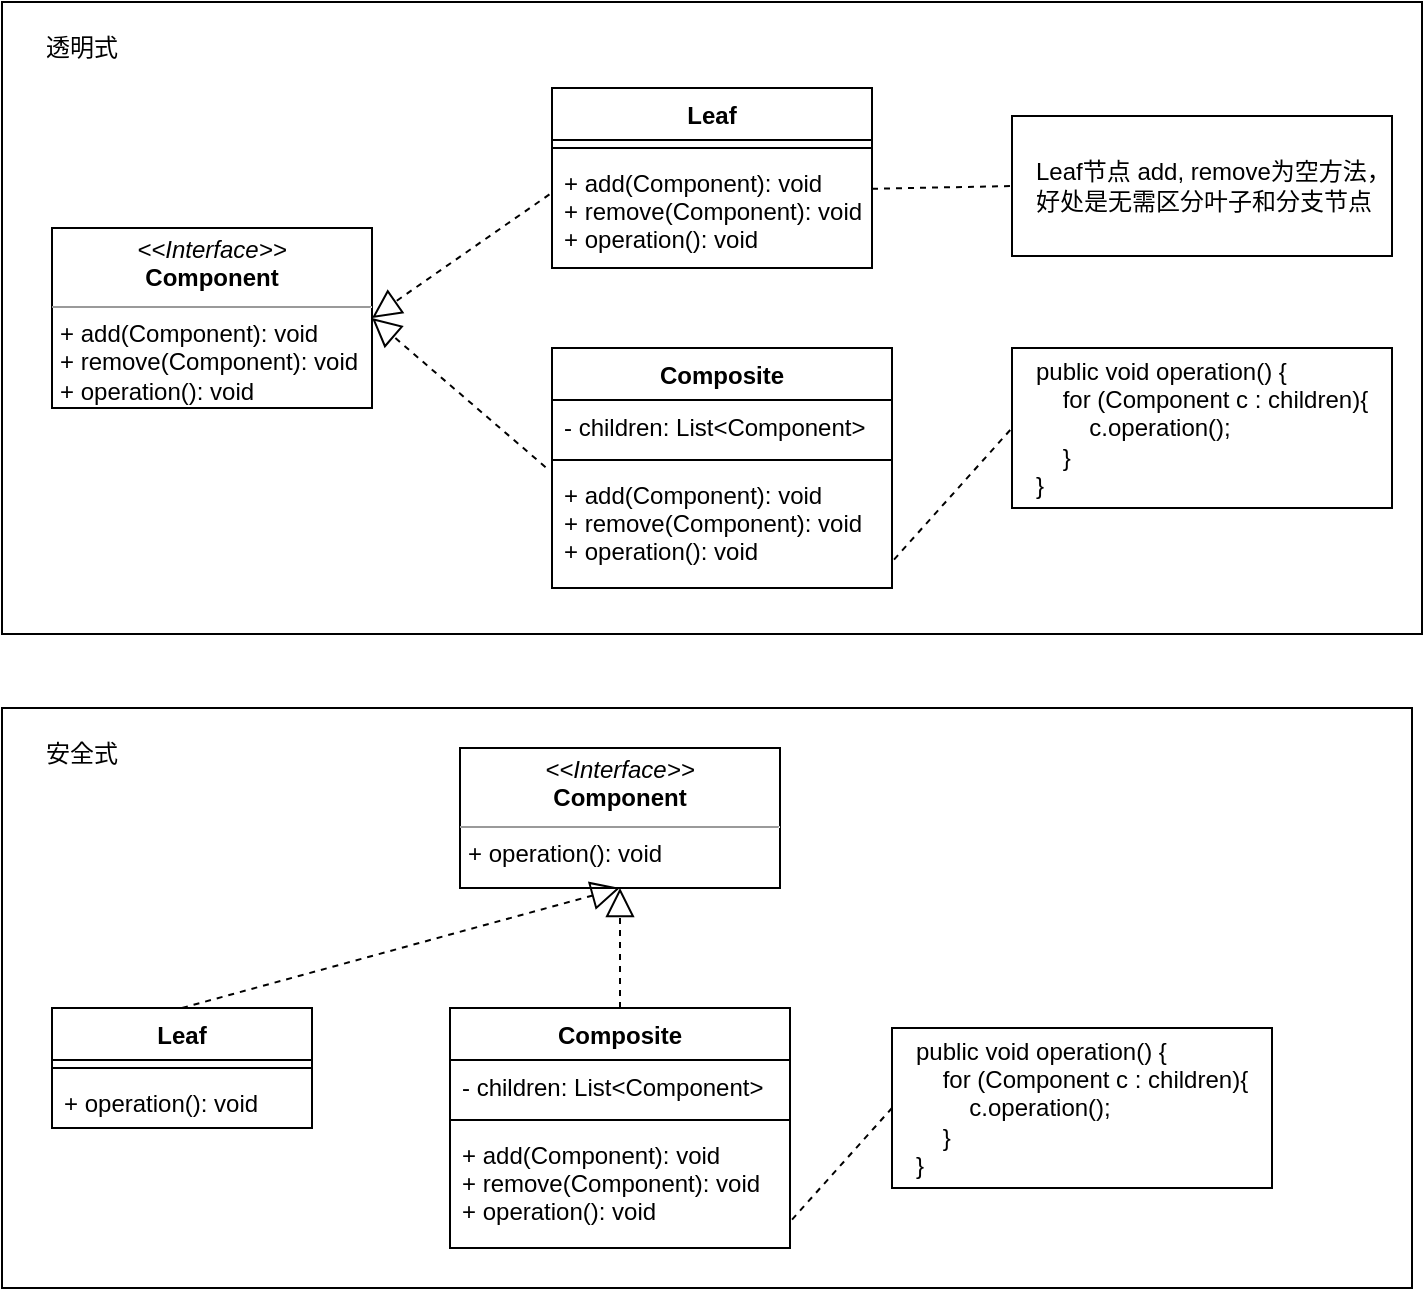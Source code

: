 <mxfile version="13.9.9" type="device"><diagram id="C5RBs43oDa-KdzZeNtuy" name="Page-1"><mxGraphModel dx="1024" dy="1761" grid="1" gridSize="10" guides="1" tooltips="1" connect="1" arrows="1" fold="1" page="1" pageScale="1" pageWidth="827" pageHeight="1169" math="0" shadow="0"><root><mxCell id="WIyWlLk6GJQsqaUBKTNV-0"/><mxCell id="WIyWlLk6GJQsqaUBKTNV-1" parent="WIyWlLk6GJQsqaUBKTNV-0"/><mxCell id="WFLZkF6Ejsznh3bJnxM_-30" value="" style="rounded=0;whiteSpace=wrap;html=1;" vertex="1" parent="WIyWlLk6GJQsqaUBKTNV-1"><mxGeometry x="105" y="150" width="705" height="290" as="geometry"/></mxCell><mxCell id="WFLZkF6Ejsznh3bJnxM_-31" value="安全式" style="text;html=1;strokeColor=none;fillColor=none;align=center;verticalAlign=middle;whiteSpace=wrap;rounded=0;" vertex="1" parent="WIyWlLk6GJQsqaUBKTNV-1"><mxGeometry x="120" y="163" width="50" height="20" as="geometry"/></mxCell><mxCell id="WFLZkF6Ejsznh3bJnxM_-28" value="" style="rounded=0;whiteSpace=wrap;html=1;" vertex="1" parent="WIyWlLk6GJQsqaUBKTNV-1"><mxGeometry x="105" y="-203" width="710" height="316" as="geometry"/></mxCell><mxCell id="WFLZkF6Ejsznh3bJnxM_-0" value="&lt;p style=&quot;margin: 0px ; margin-top: 4px ; text-align: center&quot;&gt;&lt;i&gt;&amp;lt;&amp;lt;Interface&amp;gt;&amp;gt;&lt;/i&gt;&lt;br&gt;&lt;b&gt;Component&lt;/b&gt;&lt;/p&gt;&lt;hr size=&quot;1&quot;&gt;&lt;p style=&quot;margin: 0px ; margin-left: 4px&quot;&gt;&lt;/p&gt;&lt;p style=&quot;margin: 0px ; margin-left: 4px&quot;&gt;+ operation(): void&lt;br&gt;&lt;/p&gt;" style="verticalAlign=top;align=left;overflow=fill;fontSize=12;fontFamily=Helvetica;html=1;" vertex="1" parent="WIyWlLk6GJQsqaUBKTNV-1"><mxGeometry x="334" y="170" width="160" height="70" as="geometry"/></mxCell><mxCell id="WFLZkF6Ejsznh3bJnxM_-1" value="Composite" style="swimlane;fontStyle=1;align=center;verticalAlign=top;childLayout=stackLayout;horizontal=1;startSize=26;horizontalStack=0;resizeParent=1;resizeParentMax=0;resizeLast=0;collapsible=1;marginBottom=0;" vertex="1" parent="WIyWlLk6GJQsqaUBKTNV-1"><mxGeometry x="329" y="300" width="170" height="120" as="geometry"/></mxCell><mxCell id="WFLZkF6Ejsznh3bJnxM_-2" value="- children: List&lt;Component&gt;" style="text;strokeColor=none;fillColor=none;align=left;verticalAlign=top;spacingLeft=4;spacingRight=4;overflow=hidden;rotatable=0;points=[[0,0.5],[1,0.5]];portConstraint=eastwest;" vertex="1" parent="WFLZkF6Ejsznh3bJnxM_-1"><mxGeometry y="26" width="170" height="26" as="geometry"/></mxCell><mxCell id="WFLZkF6Ejsznh3bJnxM_-3" value="" style="line;strokeWidth=1;fillColor=none;align=left;verticalAlign=middle;spacingTop=-1;spacingLeft=3;spacingRight=3;rotatable=0;labelPosition=right;points=[];portConstraint=eastwest;" vertex="1" parent="WFLZkF6Ejsznh3bJnxM_-1"><mxGeometry y="52" width="170" height="8" as="geometry"/></mxCell><mxCell id="WFLZkF6Ejsznh3bJnxM_-4" value="+ add(Component): void&#10;+ remove(Component): void&#10;+ operation(): void" style="text;strokeColor=none;fillColor=none;align=left;verticalAlign=top;spacingLeft=4;spacingRight=4;overflow=hidden;rotatable=0;points=[[0,0.5],[1,0.5]];portConstraint=eastwest;" vertex="1" parent="WFLZkF6Ejsznh3bJnxM_-1"><mxGeometry y="60" width="170" height="60" as="geometry"/></mxCell><mxCell id="WFLZkF6Ejsznh3bJnxM_-5" value="Leaf" style="swimlane;fontStyle=1;align=center;verticalAlign=top;childLayout=stackLayout;horizontal=1;startSize=26;horizontalStack=0;resizeParent=1;resizeParentMax=0;resizeLast=0;collapsible=1;marginBottom=0;" vertex="1" parent="WIyWlLk6GJQsqaUBKTNV-1"><mxGeometry x="130" y="300" width="130" height="60" as="geometry"/></mxCell><mxCell id="WFLZkF6Ejsznh3bJnxM_-7" value="" style="line;strokeWidth=1;fillColor=none;align=left;verticalAlign=middle;spacingTop=-1;spacingLeft=3;spacingRight=3;rotatable=0;labelPosition=right;points=[];portConstraint=eastwest;" vertex="1" parent="WFLZkF6Ejsznh3bJnxM_-5"><mxGeometry y="26" width="130" height="8" as="geometry"/></mxCell><mxCell id="WFLZkF6Ejsznh3bJnxM_-8" value="+ operation(): void" style="text;strokeColor=none;fillColor=none;align=left;verticalAlign=top;spacingLeft=4;spacingRight=4;overflow=hidden;rotatable=0;points=[[0,0.5],[1,0.5]];portConstraint=eastwest;" vertex="1" parent="WFLZkF6Ejsznh3bJnxM_-5"><mxGeometry y="34" width="130" height="26" as="geometry"/></mxCell><mxCell id="WFLZkF6Ejsznh3bJnxM_-9" value="" style="endArrow=block;dashed=1;endFill=0;endSize=12;html=1;exitX=0.5;exitY=0;exitDx=0;exitDy=0;entryX=0.5;entryY=1;entryDx=0;entryDy=0;" edge="1" parent="WIyWlLk6GJQsqaUBKTNV-1" source="WFLZkF6Ejsznh3bJnxM_-5" target="WFLZkF6Ejsznh3bJnxM_-0"><mxGeometry width="160" relative="1" as="geometry"><mxPoint x="370" y="390" as="sourcePoint"/><mxPoint x="370" y="240" as="targetPoint"/></mxGeometry></mxCell><mxCell id="WFLZkF6Ejsznh3bJnxM_-10" value="" style="endArrow=block;dashed=1;endFill=0;endSize=12;html=1;entryX=0.5;entryY=1;entryDx=0;entryDy=0;exitX=0.5;exitY=0;exitDx=0;exitDy=0;" edge="1" parent="WIyWlLk6GJQsqaUBKTNV-1" source="WFLZkF6Ejsznh3bJnxM_-1" target="WFLZkF6Ejsznh3bJnxM_-0"><mxGeometry width="160" relative="1" as="geometry"><mxPoint x="370" y="390" as="sourcePoint"/><mxPoint x="530" y="390" as="targetPoint"/></mxGeometry></mxCell><mxCell id="WFLZkF6Ejsznh3bJnxM_-11" value="&lt;div&gt;public void operation() {&lt;/div&gt;&lt;div&gt;&amp;nbsp; &amp;nbsp; for (Component c : children){&lt;/div&gt;&lt;div&gt;&amp;nbsp; &amp;nbsp; &amp;nbsp; &amp;nbsp; c.operation();&lt;/div&gt;&lt;div&gt;&amp;nbsp; &amp;nbsp; }&lt;/div&gt;&lt;div&gt;}&lt;/div&gt;" style="rounded=0;whiteSpace=wrap;html=1;align=left;spacingLeft=10;" vertex="1" parent="WIyWlLk6GJQsqaUBKTNV-1"><mxGeometry x="550" y="310" width="190" height="80" as="geometry"/></mxCell><mxCell id="WFLZkF6Ejsznh3bJnxM_-12" value="" style="endArrow=none;dashed=1;html=1;entryX=0;entryY=0.5;entryDx=0;entryDy=0;exitX=1.006;exitY=0.763;exitDx=0;exitDy=0;exitPerimeter=0;" edge="1" parent="WIyWlLk6GJQsqaUBKTNV-1" source="WFLZkF6Ejsznh3bJnxM_-4" target="WFLZkF6Ejsznh3bJnxM_-11"><mxGeometry width="50" height="50" relative="1" as="geometry"><mxPoint x="430" y="430" as="sourcePoint"/><mxPoint x="480" y="380" as="targetPoint"/></mxGeometry></mxCell><mxCell id="WFLZkF6Ejsznh3bJnxM_-13" value="&lt;p style=&quot;margin: 0px ; margin-top: 4px ; text-align: center&quot;&gt;&lt;i&gt;&amp;lt;&amp;lt;Interface&amp;gt;&amp;gt;&lt;/i&gt;&lt;br&gt;&lt;b&gt;Component&lt;/b&gt;&lt;/p&gt;&lt;hr size=&quot;1&quot;&gt;&lt;p style=&quot;margin: 0px ; margin-left: 4px&quot;&gt;&lt;/p&gt;&lt;p style=&quot;margin: 0px ; margin-left: 4px&quot;&gt;+ add(Component): void&lt;br style=&quot;padding: 0px ; margin: 0px&quot;&gt;+ remove(Component): void&lt;br style=&quot;padding: 0px ; margin: 0px&quot;&gt;+ operation(): void&lt;br&gt;&lt;/p&gt;" style="verticalAlign=top;align=left;overflow=fill;fontSize=12;fontFamily=Helvetica;html=1;" vertex="1" parent="WIyWlLk6GJQsqaUBKTNV-1"><mxGeometry x="130" y="-90" width="160" height="90" as="geometry"/></mxCell><mxCell id="WFLZkF6Ejsznh3bJnxM_-14" value="Composite" style="swimlane;fontStyle=1;align=center;verticalAlign=top;childLayout=stackLayout;horizontal=1;startSize=26;horizontalStack=0;resizeParent=1;resizeParentMax=0;resizeLast=0;collapsible=1;marginBottom=0;" vertex="1" parent="WIyWlLk6GJQsqaUBKTNV-1"><mxGeometry x="380" y="-30" width="170" height="120" as="geometry"/></mxCell><mxCell id="WFLZkF6Ejsznh3bJnxM_-15" value="- children: List&lt;Component&gt;" style="text;strokeColor=none;fillColor=none;align=left;verticalAlign=top;spacingLeft=4;spacingRight=4;overflow=hidden;rotatable=0;points=[[0,0.5],[1,0.5]];portConstraint=eastwest;" vertex="1" parent="WFLZkF6Ejsznh3bJnxM_-14"><mxGeometry y="26" width="170" height="26" as="geometry"/></mxCell><mxCell id="WFLZkF6Ejsznh3bJnxM_-16" value="" style="line;strokeWidth=1;fillColor=none;align=left;verticalAlign=middle;spacingTop=-1;spacingLeft=3;spacingRight=3;rotatable=0;labelPosition=right;points=[];portConstraint=eastwest;" vertex="1" parent="WFLZkF6Ejsznh3bJnxM_-14"><mxGeometry y="52" width="170" height="8" as="geometry"/></mxCell><mxCell id="WFLZkF6Ejsznh3bJnxM_-17" value="+ add(Component): void&#10;+ remove(Component): void&#10;+ operation(): void" style="text;strokeColor=none;fillColor=none;align=left;verticalAlign=top;spacingLeft=4;spacingRight=4;overflow=hidden;rotatable=0;points=[[0,0.5],[1,0.5]];portConstraint=eastwest;" vertex="1" parent="WFLZkF6Ejsznh3bJnxM_-14"><mxGeometry y="60" width="170" height="60" as="geometry"/></mxCell><mxCell id="WFLZkF6Ejsznh3bJnxM_-18" value="Leaf" style="swimlane;fontStyle=1;align=center;verticalAlign=top;childLayout=stackLayout;horizontal=1;startSize=26;horizontalStack=0;resizeParent=1;resizeParentMax=0;resizeLast=0;collapsible=1;marginBottom=0;" vertex="1" parent="WIyWlLk6GJQsqaUBKTNV-1"><mxGeometry x="380" y="-160" width="160" height="90" as="geometry"/></mxCell><mxCell id="WFLZkF6Ejsznh3bJnxM_-19" value="" style="line;strokeWidth=1;fillColor=none;align=left;verticalAlign=middle;spacingTop=-1;spacingLeft=3;spacingRight=3;rotatable=0;labelPosition=right;points=[];portConstraint=eastwest;" vertex="1" parent="WFLZkF6Ejsznh3bJnxM_-18"><mxGeometry y="26" width="160" height="8" as="geometry"/></mxCell><mxCell id="WFLZkF6Ejsznh3bJnxM_-20" value="+ add(Component): void&#10;+ remove(Component): void&#10;+ operation(): void" style="text;strokeColor=none;fillColor=none;align=left;verticalAlign=top;spacingLeft=4;spacingRight=4;overflow=hidden;rotatable=0;points=[[0,0.5],[1,0.5]];portConstraint=eastwest;" vertex="1" parent="WFLZkF6Ejsznh3bJnxM_-18"><mxGeometry y="34" width="160" height="56" as="geometry"/></mxCell><mxCell id="WFLZkF6Ejsznh3bJnxM_-21" value="" style="endArrow=block;dashed=1;endFill=0;endSize=12;html=1;exitX=-0.008;exitY=0.343;exitDx=0;exitDy=0;entryX=1;entryY=0.5;entryDx=0;entryDy=0;exitPerimeter=0;" edge="1" parent="WIyWlLk6GJQsqaUBKTNV-1" source="WFLZkF6Ejsznh3bJnxM_-20" target="WFLZkF6Ejsznh3bJnxM_-13"><mxGeometry width="160" relative="1" as="geometry"><mxPoint x="370" y="90" as="sourcePoint"/><mxPoint x="370" y="-60" as="targetPoint"/></mxGeometry></mxCell><mxCell id="WFLZkF6Ejsznh3bJnxM_-22" value="" style="endArrow=block;dashed=1;endFill=0;endSize=12;html=1;entryX=1;entryY=0.5;entryDx=0;entryDy=0;exitX=-0.019;exitY=-0.007;exitDx=0;exitDy=0;exitPerimeter=0;" edge="1" parent="WIyWlLk6GJQsqaUBKTNV-1" source="WFLZkF6Ejsznh3bJnxM_-17" target="WFLZkF6Ejsznh3bJnxM_-13"><mxGeometry width="160" relative="1" as="geometry"><mxPoint x="370" y="90" as="sourcePoint"/><mxPoint x="530" y="90" as="targetPoint"/></mxGeometry></mxCell><mxCell id="WFLZkF6Ejsznh3bJnxM_-23" value="&lt;div&gt;public void operation() {&lt;/div&gt;&lt;div&gt;&amp;nbsp; &amp;nbsp; for (Component c : children){&lt;/div&gt;&lt;div&gt;&amp;nbsp; &amp;nbsp; &amp;nbsp; &amp;nbsp; c.operation();&lt;/div&gt;&lt;div&gt;&amp;nbsp; &amp;nbsp; }&lt;/div&gt;&lt;div&gt;}&lt;/div&gt;" style="rounded=0;whiteSpace=wrap;html=1;align=left;spacingLeft=10;" vertex="1" parent="WIyWlLk6GJQsqaUBKTNV-1"><mxGeometry x="610" y="-30" width="190" height="80" as="geometry"/></mxCell><mxCell id="WFLZkF6Ejsznh3bJnxM_-24" value="" style="endArrow=none;dashed=1;html=1;entryX=0;entryY=0.5;entryDx=0;entryDy=0;exitX=1.006;exitY=0.763;exitDx=0;exitDy=0;exitPerimeter=0;" edge="1" parent="WIyWlLk6GJQsqaUBKTNV-1" source="WFLZkF6Ejsznh3bJnxM_-17" target="WFLZkF6Ejsznh3bJnxM_-23"><mxGeometry width="50" height="50" relative="1" as="geometry"><mxPoint x="430" y="130" as="sourcePoint"/><mxPoint x="480" y="80" as="targetPoint"/></mxGeometry></mxCell><mxCell id="WFLZkF6Ejsznh3bJnxM_-25" value="&lt;div&gt;Leaf节点 add, remove为空方法，好处是无需区分叶子和分支节点&lt;/div&gt;" style="rounded=0;whiteSpace=wrap;html=1;align=left;spacingLeft=10;" vertex="1" parent="WIyWlLk6GJQsqaUBKTNV-1"><mxGeometry x="610" y="-146" width="190" height="70" as="geometry"/></mxCell><mxCell id="WFLZkF6Ejsznh3bJnxM_-26" value="" style="endArrow=none;dashed=1;html=1;entryX=0;entryY=0.5;entryDx=0;entryDy=0;exitX=1;exitY=0.293;exitDx=0;exitDy=0;exitPerimeter=0;" edge="1" parent="WIyWlLk6GJQsqaUBKTNV-1" source="WFLZkF6Ejsznh3bJnxM_-20" target="WFLZkF6Ejsznh3bJnxM_-25"><mxGeometry width="50" height="50" relative="1" as="geometry"><mxPoint x="561.02" y="85.78" as="sourcePoint"/><mxPoint x="620" y="20" as="targetPoint"/></mxGeometry></mxCell><mxCell id="WFLZkF6Ejsznh3bJnxM_-29" value="透明式" style="text;html=1;strokeColor=none;fillColor=none;align=center;verticalAlign=middle;whiteSpace=wrap;rounded=0;" vertex="1" parent="WIyWlLk6GJQsqaUBKTNV-1"><mxGeometry x="120" y="-190" width="50" height="20" as="geometry"/></mxCell></root></mxGraphModel></diagram></mxfile>
